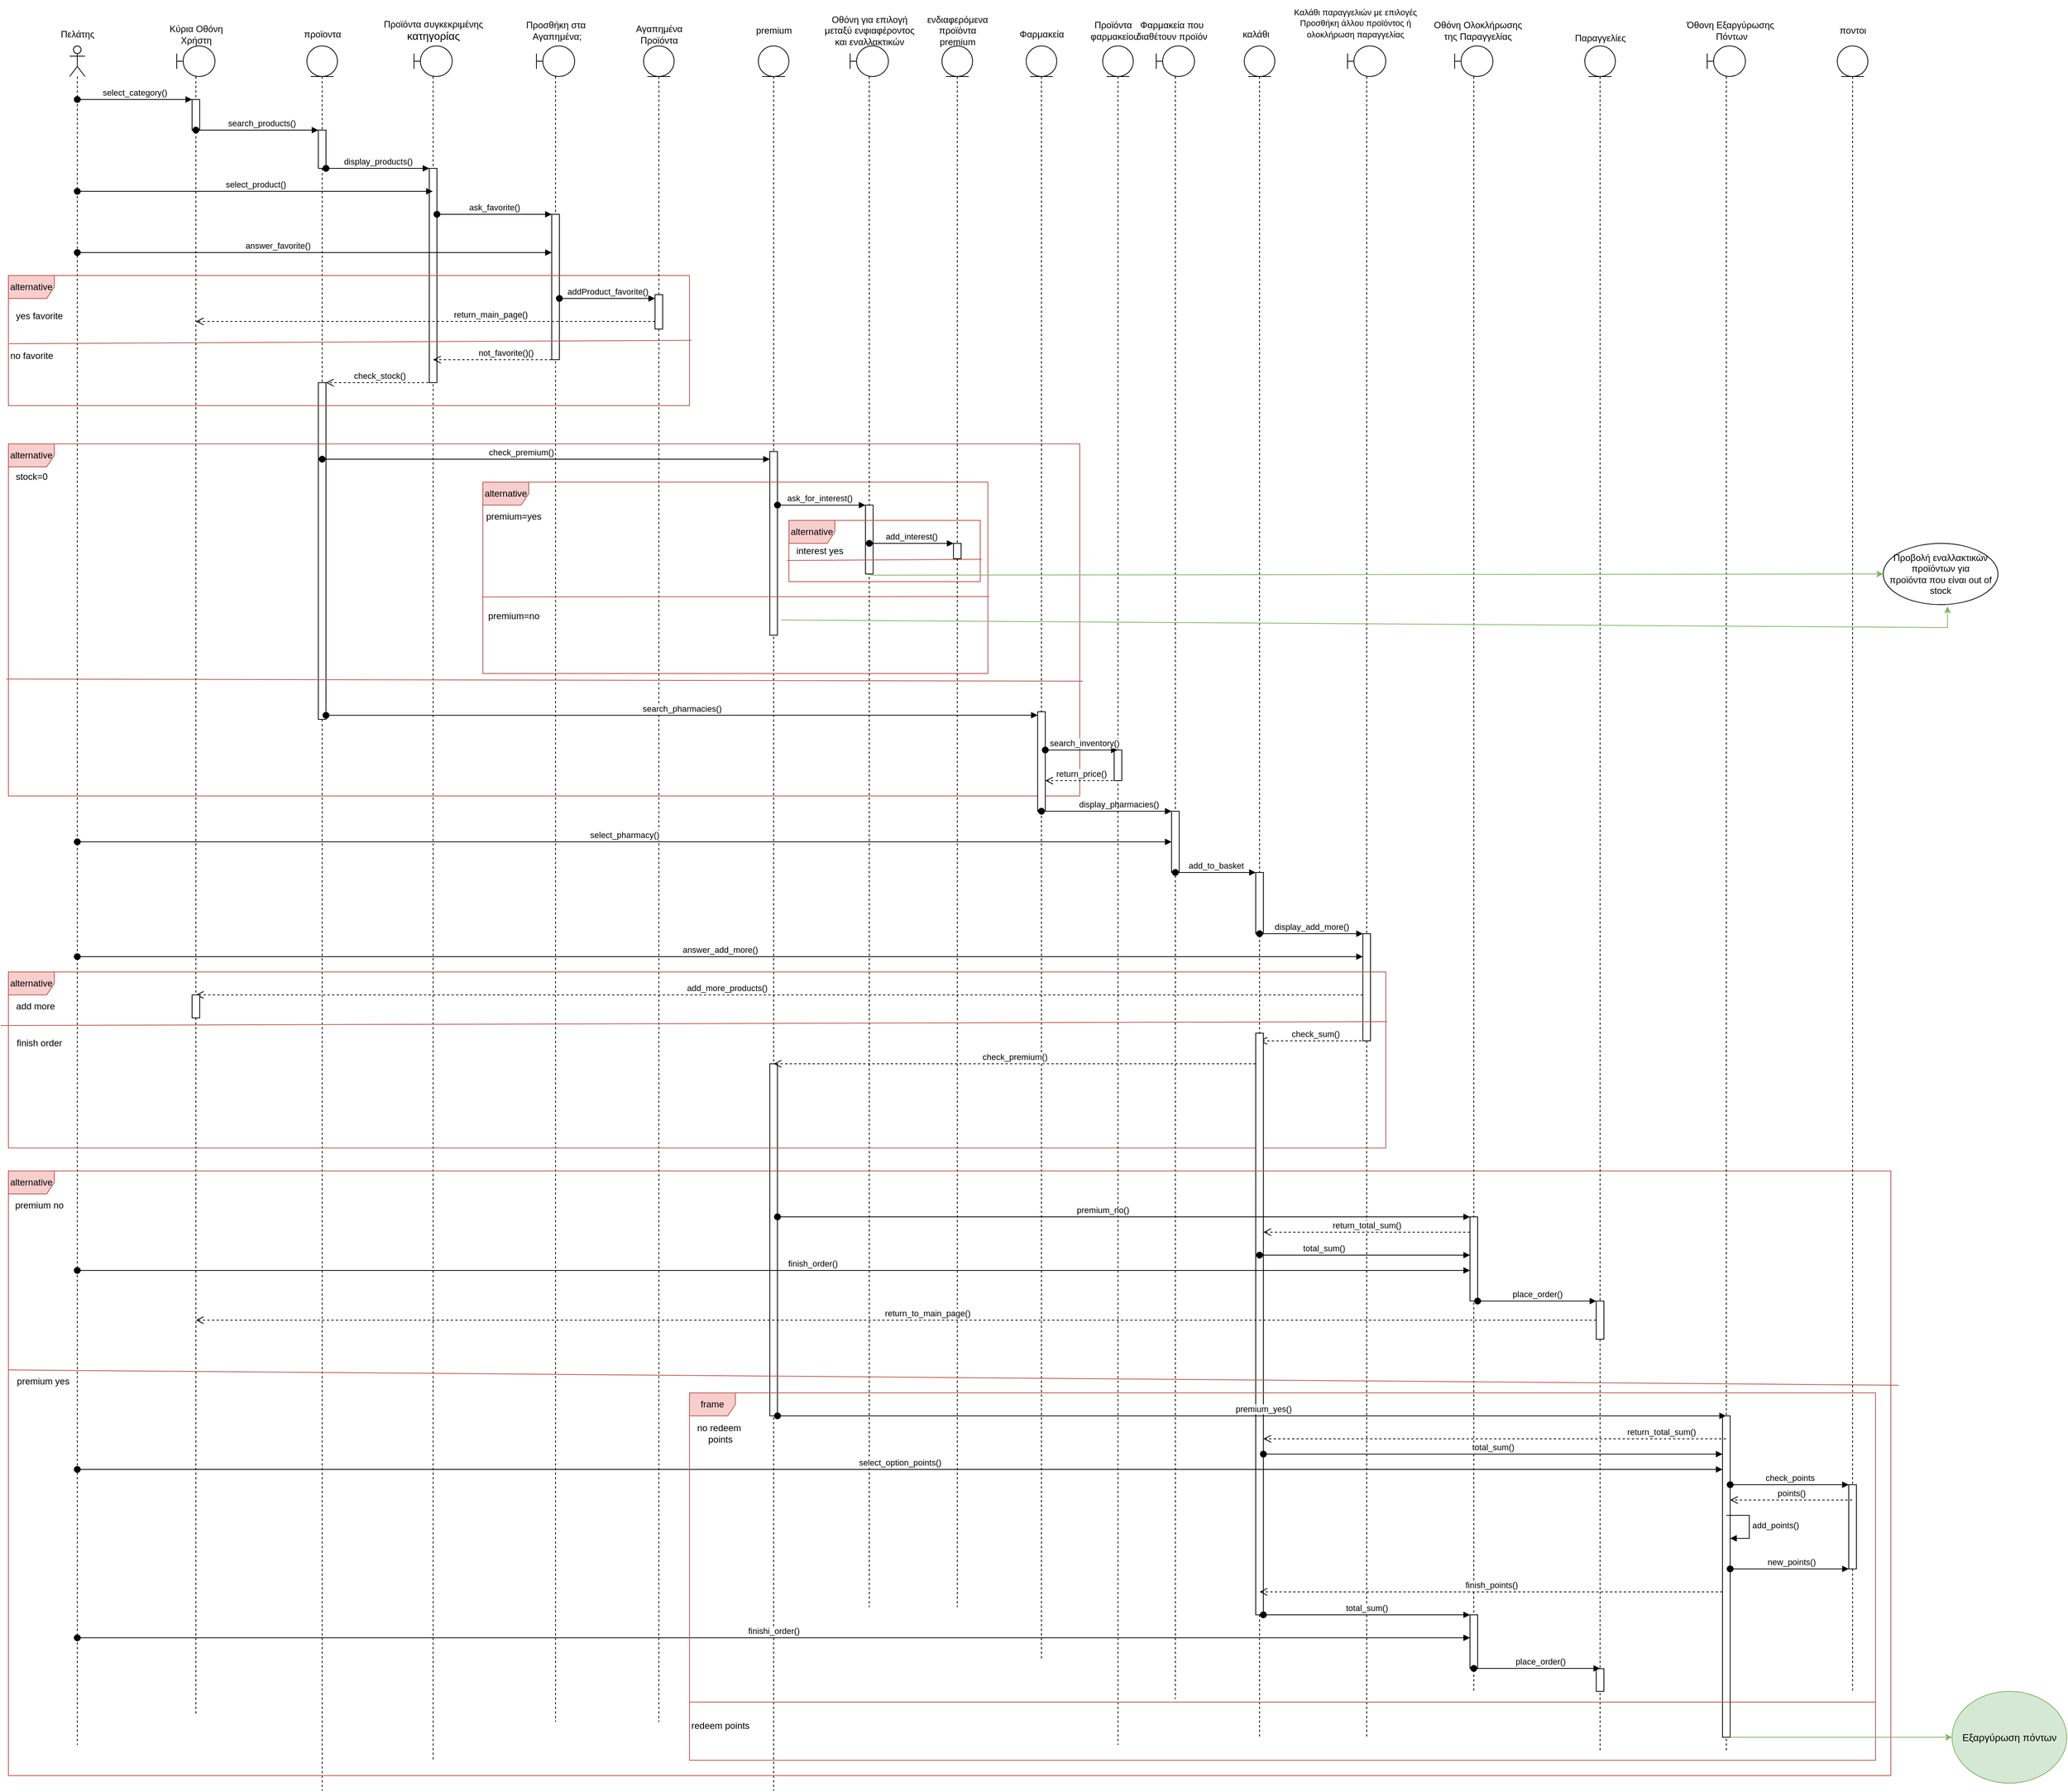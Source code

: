 <mxfile version="21.2.1" type="device">
  <diagram name="Page-1" id="0SUwLg295NydfQJ0HCyk">
    <mxGraphModel dx="1374" dy="606" grid="1" gridSize="10" guides="1" tooltips="1" connect="1" arrows="1" fold="1" page="1" pageScale="1" pageWidth="850" pageHeight="1100" math="0" shadow="0">
      <root>
        <mxCell id="0" />
        <mxCell id="1" parent="0" />
        <mxCell id="wv0iCeW0pls4u1Xk4wzR-1" value="" style="shape=umlLifeline;perimeter=lifelinePerimeter;whiteSpace=wrap;html=1;container=1;dropTarget=0;collapsible=0;recursiveResize=0;outlineConnect=0;portConstraint=eastwest;newEdgeStyle={&quot;edgeStyle&quot;:&quot;elbowEdgeStyle&quot;,&quot;elbow&quot;:&quot;vertical&quot;,&quot;curved&quot;:0,&quot;rounded&quot;:0};participant=umlActor;" parent="1" vertex="1">
          <mxGeometry x="30" y="150" width="20" height="2220" as="geometry" />
        </mxCell>
        <mxCell id="wv0iCeW0pls4u1Xk4wzR-2" value="Πελάτης" style="text;html=1;align=center;verticalAlign=middle;resizable=0;points=[];autosize=1;strokeColor=none;fillColor=none;" parent="1" vertex="1">
          <mxGeometry x="5" y="120" width="70" height="30" as="geometry" />
        </mxCell>
        <mxCell id="wv0iCeW0pls4u1Xk4wzR-3" value="" style="shape=umlLifeline;perimeter=lifelinePerimeter;whiteSpace=wrap;html=1;container=1;dropTarget=0;collapsible=0;recursiveResize=0;outlineConnect=0;portConstraint=eastwest;newEdgeStyle={&quot;edgeStyle&quot;:&quot;elbowEdgeStyle&quot;,&quot;elbow&quot;:&quot;vertical&quot;,&quot;curved&quot;:0,&quot;rounded&quot;:0};participant=umlBoundary;" parent="1" vertex="1">
          <mxGeometry x="170" y="150" width="50" height="2180" as="geometry" />
        </mxCell>
        <mxCell id="wv0iCeW0pls4u1Xk4wzR-5" value="" style="html=1;points=[];perimeter=orthogonalPerimeter;outlineConnect=0;targetShapes=umlLifeline;portConstraint=eastwest;newEdgeStyle={&quot;edgeStyle&quot;:&quot;elbowEdgeStyle&quot;,&quot;elbow&quot;:&quot;vertical&quot;,&quot;curved&quot;:0,&quot;rounded&quot;:0};" parent="wv0iCeW0pls4u1Xk4wzR-3" vertex="1">
          <mxGeometry x="20" y="70" width="10" height="40" as="geometry" />
        </mxCell>
        <mxCell id="wv0iCeW0pls4u1Xk4wzR-4" value="Κύρια Οθόνη &lt;br&gt;Χρήστη" style="text;html=1;align=center;verticalAlign=middle;resizable=0;points=[];autosize=1;strokeColor=none;fillColor=none;" parent="1" vertex="1">
          <mxGeometry x="150" y="115" width="90" height="40" as="geometry" />
        </mxCell>
        <mxCell id="wv0iCeW0pls4u1Xk4wzR-6" value="select_category()" style="html=1;verticalAlign=bottom;startArrow=oval;endArrow=block;startSize=8;edgeStyle=elbowEdgeStyle;elbow=vertical;curved=0;rounded=0;" parent="1" source="wv0iCeW0pls4u1Xk4wzR-1" target="wv0iCeW0pls4u1Xk4wzR-5" edge="1">
          <mxGeometry relative="1" as="geometry">
            <mxPoint x="130" y="220" as="sourcePoint" />
            <Array as="points">
              <mxPoint x="100" y="220" />
            </Array>
          </mxGeometry>
        </mxCell>
        <mxCell id="wv0iCeW0pls4u1Xk4wzR-7" value="" style="shape=umlLifeline;perimeter=lifelinePerimeter;whiteSpace=wrap;html=1;container=1;dropTarget=0;collapsible=0;recursiveResize=0;outlineConnect=0;portConstraint=eastwest;newEdgeStyle={&quot;edgeStyle&quot;:&quot;elbowEdgeStyle&quot;,&quot;elbow&quot;:&quot;vertical&quot;,&quot;curved&quot;:0,&quot;rounded&quot;:0};participant=umlEntity;" parent="1" vertex="1">
          <mxGeometry x="340" y="150" width="40" height="2280" as="geometry" />
        </mxCell>
        <mxCell id="wv0iCeW0pls4u1Xk4wzR-8" value="" style="html=1;points=[];perimeter=orthogonalPerimeter;outlineConnect=0;targetShapes=umlLifeline;portConstraint=eastwest;newEdgeStyle={&quot;edgeStyle&quot;:&quot;elbowEdgeStyle&quot;,&quot;elbow&quot;:&quot;vertical&quot;,&quot;curved&quot;:0,&quot;rounded&quot;:0};" parent="wv0iCeW0pls4u1Xk4wzR-7" vertex="1">
          <mxGeometry x="15" y="110" width="10" height="50" as="geometry" />
        </mxCell>
        <mxCell id="wv0iCeW0pls4u1Xk4wzR-33" value="" style="html=1;points=[];perimeter=orthogonalPerimeter;outlineConnect=0;targetShapes=umlLifeline;portConstraint=eastwest;newEdgeStyle={&quot;edgeStyle&quot;:&quot;elbowEdgeStyle&quot;,&quot;elbow&quot;:&quot;vertical&quot;,&quot;curved&quot;:0,&quot;rounded&quot;:0};" parent="wv0iCeW0pls4u1Xk4wzR-7" vertex="1">
          <mxGeometry x="15" y="440" width="10" height="440" as="geometry" />
        </mxCell>
        <mxCell id="wv0iCeW0pls4u1Xk4wzR-9" value="search_products()" style="html=1;verticalAlign=bottom;startArrow=oval;endArrow=block;startSize=8;edgeStyle=elbowEdgeStyle;elbow=vertical;curved=0;rounded=0;" parent="1" source="wv0iCeW0pls4u1Xk4wzR-3" target="wv0iCeW0pls4u1Xk4wzR-8" edge="1">
          <mxGeometry x="0.065" relative="1" as="geometry">
            <mxPoint x="300" y="260" as="sourcePoint" />
            <Array as="points">
              <mxPoint x="320" y="260" />
            </Array>
            <mxPoint x="1" as="offset" />
          </mxGeometry>
        </mxCell>
        <mxCell id="wv0iCeW0pls4u1Xk4wzR-11" value="προϊοντα" style="text;html=1;align=center;verticalAlign=middle;resizable=0;points=[];autosize=1;strokeColor=none;fillColor=none;" parent="1" vertex="1">
          <mxGeometry x="325" y="120" width="70" height="30" as="geometry" />
        </mxCell>
        <mxCell id="wv0iCeW0pls4u1Xk4wzR-12" value="" style="shape=umlLifeline;perimeter=lifelinePerimeter;whiteSpace=wrap;html=1;container=1;dropTarget=0;collapsible=0;recursiveResize=0;outlineConnect=0;portConstraint=eastwest;newEdgeStyle={&quot;edgeStyle&quot;:&quot;elbowEdgeStyle&quot;,&quot;elbow&quot;:&quot;vertical&quot;,&quot;curved&quot;:0,&quot;rounded&quot;:0};participant=umlBoundary;" parent="1" vertex="1">
          <mxGeometry x="480" y="150" width="50" height="2240" as="geometry" />
        </mxCell>
        <mxCell id="wv0iCeW0pls4u1Xk4wzR-13" value="" style="html=1;points=[];perimeter=orthogonalPerimeter;outlineConnect=0;targetShapes=umlLifeline;portConstraint=eastwest;newEdgeStyle={&quot;edgeStyle&quot;:&quot;elbowEdgeStyle&quot;,&quot;elbow&quot;:&quot;vertical&quot;,&quot;curved&quot;:0,&quot;rounded&quot;:0};" parent="wv0iCeW0pls4u1Xk4wzR-12" vertex="1">
          <mxGeometry x="20" y="160" width="10" height="280" as="geometry" />
        </mxCell>
        <mxCell id="wv0iCeW0pls4u1Xk4wzR-14" value="display_products()" style="html=1;verticalAlign=bottom;startArrow=oval;endArrow=block;startSize=8;edgeStyle=elbowEdgeStyle;elbow=vertical;curved=0;rounded=0;" parent="1" source="wv0iCeW0pls4u1Xk4wzR-8" target="wv0iCeW0pls4u1Xk4wzR-13" edge="1">
          <mxGeometry relative="1" as="geometry">
            <mxPoint x="440" y="310" as="sourcePoint" />
            <Array as="points">
              <mxPoint x="430" y="310" />
            </Array>
          </mxGeometry>
        </mxCell>
        <mxCell id="wv0iCeW0pls4u1Xk4wzR-15" value="Προϊόντα συγκεκριμένης&lt;br style=&quot;border-color: var(--border-color); font-size: 14px;&quot;&gt;&lt;span style=&quot;border-color: var(--border-color); font-size: 14px;&quot;&gt;κατηγορίας&lt;/span&gt;" style="text;html=1;align=center;verticalAlign=middle;resizable=0;points=[];autosize=1;strokeColor=none;fillColor=none;" parent="1" vertex="1">
          <mxGeometry x="430" y="110" width="150" height="40" as="geometry" />
        </mxCell>
        <mxCell id="wv0iCeW0pls4u1Xk4wzR-16" value="select_product()" style="html=1;verticalAlign=bottom;startArrow=oval;startFill=1;endArrow=block;startSize=8;edgeStyle=elbowEdgeStyle;elbow=vertical;curved=0;rounded=0;" parent="1" source="wv0iCeW0pls4u1Xk4wzR-1" target="wv0iCeW0pls4u1Xk4wzR-12" edge="1">
          <mxGeometry width="60" relative="1" as="geometry">
            <mxPoint x="250" y="350" as="sourcePoint" />
            <mxPoint x="310" y="350" as="targetPoint" />
            <Array as="points">
              <mxPoint x="220" y="340" />
            </Array>
          </mxGeometry>
        </mxCell>
        <mxCell id="wv0iCeW0pls4u1Xk4wzR-17" value="" style="shape=umlLifeline;perimeter=lifelinePerimeter;whiteSpace=wrap;html=1;container=1;dropTarget=0;collapsible=0;recursiveResize=0;outlineConnect=0;portConstraint=eastwest;newEdgeStyle={&quot;edgeStyle&quot;:&quot;elbowEdgeStyle&quot;,&quot;elbow&quot;:&quot;vertical&quot;,&quot;curved&quot;:0,&quot;rounded&quot;:0};participant=umlBoundary;" parent="1" vertex="1">
          <mxGeometry x="640" y="150" width="50" height="2190" as="geometry" />
        </mxCell>
        <mxCell id="wv0iCeW0pls4u1Xk4wzR-19" value="" style="html=1;points=[];perimeter=orthogonalPerimeter;outlineConnect=0;targetShapes=umlLifeline;portConstraint=eastwest;newEdgeStyle={&quot;edgeStyle&quot;:&quot;elbowEdgeStyle&quot;,&quot;elbow&quot;:&quot;vertical&quot;,&quot;curved&quot;:0,&quot;rounded&quot;:0};" parent="wv0iCeW0pls4u1Xk4wzR-17" vertex="1">
          <mxGeometry x="20" y="220" width="10" height="190" as="geometry" />
        </mxCell>
        <mxCell id="wv0iCeW0pls4u1Xk4wzR-18" value="Προσθήκη στα&lt;br&gt;&amp;nbsp;Αγαπημένα;" style="text;html=1;align=center;verticalAlign=middle;resizable=0;points=[];autosize=1;strokeColor=none;fillColor=none;" parent="1" vertex="1">
          <mxGeometry x="615" y="110" width="100" height="40" as="geometry" />
        </mxCell>
        <mxCell id="wv0iCeW0pls4u1Xk4wzR-20" value="ask_favorite()" style="html=1;verticalAlign=bottom;startArrow=oval;endArrow=block;startSize=8;edgeStyle=elbowEdgeStyle;elbow=vertical;curved=0;rounded=0;" parent="1" source="wv0iCeW0pls4u1Xk4wzR-13" target="wv0iCeW0pls4u1Xk4wzR-19" edge="1">
          <mxGeometry relative="1" as="geometry">
            <mxPoint x="600" y="360" as="sourcePoint" />
            <Array as="points">
              <mxPoint x="540" y="370" />
              <mxPoint x="630" y="360" />
            </Array>
            <mxPoint as="offset" />
          </mxGeometry>
        </mxCell>
        <mxCell id="wv0iCeW0pls4u1Xk4wzR-21" value="answer_favorite()" style="html=1;verticalAlign=bottom;startArrow=oval;startFill=1;endArrow=block;startSize=8;edgeStyle=elbowEdgeStyle;elbow=vertical;curved=0;rounded=0;" parent="1" source="wv0iCeW0pls4u1Xk4wzR-1" target="wv0iCeW0pls4u1Xk4wzR-19" edge="1">
          <mxGeometry x="-0.16" width="60" relative="1" as="geometry">
            <mxPoint x="380" y="400" as="sourcePoint" />
            <mxPoint x="440" y="400" as="targetPoint" />
            <Array as="points">
              <mxPoint x="450" y="420" />
              <mxPoint x="430" y="400" />
            </Array>
            <mxPoint x="1" as="offset" />
          </mxGeometry>
        </mxCell>
        <mxCell id="wv0iCeW0pls4u1Xk4wzR-22" value="alternative" style="shape=umlFrame;whiteSpace=wrap;html=1;pointerEvents=0;fillColor=#f8cecc;strokeColor=#b85450;" parent="1" vertex="1">
          <mxGeometry x="-50" y="450" width="890" height="170" as="geometry" />
        </mxCell>
        <mxCell id="wv0iCeW0pls4u1Xk4wzR-24" value="" style="endArrow=none;html=1;rounded=0;exitX=0.001;exitY=0.524;exitDx=0;exitDy=0;exitPerimeter=0;entryX=1.003;entryY=0.498;entryDx=0;entryDy=0;entryPerimeter=0;fillColor=#f8cecc;strokeColor=#b85450;" parent="1" source="wv0iCeW0pls4u1Xk4wzR-22" target="wv0iCeW0pls4u1Xk4wzR-22" edge="1">
          <mxGeometry width="50" height="50" relative="1" as="geometry">
            <mxPoint x="590" y="615" as="sourcePoint" />
            <mxPoint x="750" y="514" as="targetPoint" />
            <Array as="points" />
          </mxGeometry>
        </mxCell>
        <mxCell id="wv0iCeW0pls4u1Xk4wzR-25" value="yes favorite" style="text;html=1;align=center;verticalAlign=middle;resizable=0;points=[];autosize=1;strokeColor=none;fillColor=none;" parent="1" vertex="1">
          <mxGeometry x="-50" y="488" width="80" height="30" as="geometry" />
        </mxCell>
        <mxCell id="wv0iCeW0pls4u1Xk4wzR-28" value="" style="shape=umlLifeline;perimeter=lifelinePerimeter;whiteSpace=wrap;html=1;container=1;dropTarget=0;collapsible=0;recursiveResize=0;outlineConnect=0;portConstraint=eastwest;newEdgeStyle={&quot;edgeStyle&quot;:&quot;elbowEdgeStyle&quot;,&quot;elbow&quot;:&quot;vertical&quot;,&quot;curved&quot;:0,&quot;rounded&quot;:0};participant=umlEntity;" parent="1" vertex="1">
          <mxGeometry x="780" y="150" width="40" height="2190" as="geometry" />
        </mxCell>
        <mxCell id="wv0iCeW0pls4u1Xk4wzR-29" value="" style="html=1;points=[];perimeter=orthogonalPerimeter;outlineConnect=0;targetShapes=umlLifeline;portConstraint=eastwest;newEdgeStyle={&quot;edgeStyle&quot;:&quot;elbowEdgeStyle&quot;,&quot;elbow&quot;:&quot;vertical&quot;,&quot;curved&quot;:0,&quot;rounded&quot;:0};" parent="wv0iCeW0pls4u1Xk4wzR-28" vertex="1">
          <mxGeometry x="15" y="325" width="10" height="45" as="geometry" />
        </mxCell>
        <mxCell id="wv0iCeW0pls4u1Xk4wzR-30" value="addProduct_favorite()" style="html=1;verticalAlign=bottom;startArrow=oval;endArrow=block;startSize=8;edgeStyle=elbowEdgeStyle;elbow=vertical;curved=0;rounded=0;" parent="1" source="wv0iCeW0pls4u1Xk4wzR-19" target="wv0iCeW0pls4u1Xk4wzR-29" edge="1">
          <mxGeometry relative="1" as="geometry">
            <mxPoint x="723" y="470" as="sourcePoint" />
            <Array as="points">
              <mxPoint x="760" y="480" />
              <mxPoint x="710" y="460" />
            </Array>
          </mxGeometry>
        </mxCell>
        <mxCell id="wv0iCeW0pls4u1Xk4wzR-31" value="Αγαπημένα &lt;br&gt;Προϊόντα" style="text;html=1;align=center;verticalAlign=middle;resizable=0;points=[];autosize=1;strokeColor=none;fillColor=none;" parent="1" vertex="1">
          <mxGeometry x="760" y="115" width="80" height="40" as="geometry" />
        </mxCell>
        <mxCell id="wv0iCeW0pls4u1Xk4wzR-32" value="not_favorite()()" style="html=1;verticalAlign=bottom;endArrow=open;dashed=1;endSize=8;edgeStyle=elbowEdgeStyle;elbow=vertical;curved=0;rounded=0;" parent="1" source="wv0iCeW0pls4u1Xk4wzR-19" target="wv0iCeW0pls4u1Xk4wzR-12" edge="1">
          <mxGeometry x="-0.228" relative="1" as="geometry">
            <mxPoint x="610" y="560" as="sourcePoint" />
            <mxPoint x="510" y="560" as="targetPoint" />
            <Array as="points">
              <mxPoint x="630" y="560" />
              <mxPoint x="540" y="560" />
            </Array>
            <mxPoint as="offset" />
          </mxGeometry>
        </mxCell>
        <mxCell id="wv0iCeW0pls4u1Xk4wzR-34" value="check_stock()" style="html=1;verticalAlign=bottom;endArrow=open;dashed=1;endSize=8;edgeStyle=elbowEdgeStyle;elbow=vertical;curved=0;rounded=0;" parent="1" target="wv0iCeW0pls4u1Xk4wzR-33" edge="1">
          <mxGeometry x="0.007" relative="1" as="geometry">
            <mxPoint x="505" y="590" as="sourcePoint" />
            <mxPoint x="400" y="580" as="targetPoint" />
            <Array as="points">
              <mxPoint x="460" y="590" />
              <mxPoint x="410" y="570" />
            </Array>
            <mxPoint as="offset" />
          </mxGeometry>
        </mxCell>
        <mxCell id="wv0iCeW0pls4u1Xk4wzR-35" value="alternative" style="shape=umlFrame;whiteSpace=wrap;html=1;pointerEvents=0;fillColor=#f8cecc;strokeColor=#b85450;" parent="1" vertex="1">
          <mxGeometry x="-50" y="670" width="1400" height="460" as="geometry" />
        </mxCell>
        <mxCell id="wv0iCeW0pls4u1Xk4wzR-36" value="" style="endArrow=none;html=1;rounded=0;entryX=1.003;entryY=0.674;entryDx=0;entryDy=0;entryPerimeter=0;fillColor=#f8cecc;strokeColor=#b85450;exitX=-0.002;exitY=0.668;exitDx=0;exitDy=0;exitPerimeter=0;" parent="1" source="wv0iCeW0pls4u1Xk4wzR-35" target="wv0iCeW0pls4u1Xk4wzR-35" edge="1">
          <mxGeometry width="50" height="50" relative="1" as="geometry">
            <mxPoint x="-60" y="983" as="sourcePoint" />
            <mxPoint x="170" y="710" as="targetPoint" />
          </mxGeometry>
        </mxCell>
        <mxCell id="wv0iCeW0pls4u1Xk4wzR-37" value="stock=0" style="text;html=1;align=center;verticalAlign=middle;resizable=0;points=[];autosize=1;strokeColor=none;fillColor=none;" parent="1" vertex="1">
          <mxGeometry x="-55" y="698" width="70" height="30" as="geometry" />
        </mxCell>
        <mxCell id="wv0iCeW0pls4u1Xk4wzR-38" value="" style="shape=umlLifeline;perimeter=lifelinePerimeter;whiteSpace=wrap;html=1;container=1;dropTarget=0;collapsible=0;recursiveResize=0;outlineConnect=0;portConstraint=eastwest;newEdgeStyle={&quot;edgeStyle&quot;:&quot;elbowEdgeStyle&quot;,&quot;elbow&quot;:&quot;vertical&quot;,&quot;curved&quot;:0,&quot;rounded&quot;:0};participant=umlEntity;" parent="1" vertex="1">
          <mxGeometry x="930" y="150" width="40" height="2280" as="geometry" />
        </mxCell>
        <mxCell id="wv0iCeW0pls4u1Xk4wzR-41" value="" style="html=1;points=[];perimeter=orthogonalPerimeter;outlineConnect=0;targetShapes=umlLifeline;portConstraint=eastwest;newEdgeStyle={&quot;edgeStyle&quot;:&quot;elbowEdgeStyle&quot;,&quot;elbow&quot;:&quot;vertical&quot;,&quot;curved&quot;:0,&quot;rounded&quot;:0};" parent="wv0iCeW0pls4u1Xk4wzR-38" vertex="1">
          <mxGeometry x="15" y="530" width="10" height="240" as="geometry" />
        </mxCell>
        <mxCell id="wv0iCeW0pls4u1Xk4wzR-94" value="" style="html=1;points=[];perimeter=orthogonalPerimeter;outlineConnect=0;targetShapes=umlLifeline;portConstraint=eastwest;newEdgeStyle={&quot;edgeStyle&quot;:&quot;elbowEdgeStyle&quot;,&quot;elbow&quot;:&quot;vertical&quot;,&quot;curved&quot;:0,&quot;rounded&quot;:0};" parent="wv0iCeW0pls4u1Xk4wzR-38" vertex="1">
          <mxGeometry x="15" y="1330" width="10" height="460" as="geometry" />
        </mxCell>
        <mxCell id="wv0iCeW0pls4u1Xk4wzR-39" value="premium" style="text;html=1;align=center;verticalAlign=middle;resizable=0;points=[];autosize=1;strokeColor=none;fillColor=none;" parent="1" vertex="1">
          <mxGeometry x="915" y="115" width="70" height="30" as="geometry" />
        </mxCell>
        <mxCell id="wv0iCeW0pls4u1Xk4wzR-42" value="check_premium()" style="html=1;verticalAlign=bottom;startArrow=oval;endArrow=block;startSize=8;edgeStyle=elbowEdgeStyle;elbow=vertical;curved=0;rounded=0;" parent="1" target="wv0iCeW0pls4u1Xk4wzR-41" edge="1">
          <mxGeometry x="-0.111" relative="1" as="geometry">
            <mxPoint x="360" y="690" as="sourcePoint" />
            <mxPoint as="offset" />
          </mxGeometry>
        </mxCell>
        <mxCell id="wv0iCeW0pls4u1Xk4wzR-43" value="alternative" style="shape=umlFrame;whiteSpace=wrap;html=1;pointerEvents=0;fillColor=#f8cecc;strokeColor=#b85450;" parent="1" vertex="1">
          <mxGeometry x="570" y="720" width="660" height="250" as="geometry" />
        </mxCell>
        <mxCell id="wv0iCeW0pls4u1Xk4wzR-44" value="" style="endArrow=none;html=1;rounded=0;fillColor=#f8cecc;strokeColor=#b85450;entryX=1.002;entryY=0.598;entryDx=0;entryDy=0;entryPerimeter=0;" parent="1" target="wv0iCeW0pls4u1Xk4wzR-43" edge="1">
          <mxGeometry width="50" height="50" relative="1" as="geometry">
            <mxPoint x="570" y="870" as="sourcePoint" />
            <mxPoint x="1060" y="780" as="targetPoint" />
          </mxGeometry>
        </mxCell>
        <mxCell id="wv0iCeW0pls4u1Xk4wzR-45" value="premium=yes" style="text;html=1;align=center;verticalAlign=middle;resizable=0;points=[];autosize=1;strokeColor=none;fillColor=none;" parent="1" vertex="1">
          <mxGeometry x="560" y="750" width="100" height="30" as="geometry" />
        </mxCell>
        <mxCell id="wv0iCeW0pls4u1Xk4wzR-46" value="premium=no" style="text;html=1;align=center;verticalAlign=middle;resizable=0;points=[];autosize=1;strokeColor=none;fillColor=none;" parent="1" vertex="1">
          <mxGeometry x="565" y="880" width="90" height="30" as="geometry" />
        </mxCell>
        <mxCell id="wv0iCeW0pls4u1Xk4wzR-47" value="" style="shape=umlLifeline;perimeter=lifelinePerimeter;whiteSpace=wrap;html=1;container=1;dropTarget=0;collapsible=0;recursiveResize=0;outlineConnect=0;portConstraint=eastwest;newEdgeStyle={&quot;edgeStyle&quot;:&quot;elbowEdgeStyle&quot;,&quot;elbow&quot;:&quot;vertical&quot;,&quot;curved&quot;:0,&quot;rounded&quot;:0};participant=umlBoundary;" parent="1" vertex="1">
          <mxGeometry x="1050" y="150" width="50" height="2040" as="geometry" />
        </mxCell>
        <mxCell id="wv0iCeW0pls4u1Xk4wzR-48" value="" style="html=1;points=[];perimeter=orthogonalPerimeter;outlineConnect=0;targetShapes=umlLifeline;portConstraint=eastwest;newEdgeStyle={&quot;edgeStyle&quot;:&quot;elbowEdgeStyle&quot;,&quot;elbow&quot;:&quot;vertical&quot;,&quot;curved&quot;:0,&quot;rounded&quot;:0};" parent="wv0iCeW0pls4u1Xk4wzR-47" vertex="1">
          <mxGeometry x="20" y="600" width="10" height="90" as="geometry" />
        </mxCell>
        <mxCell id="wv0iCeW0pls4u1Xk4wzR-49" value="ask_for_interest()" style="html=1;verticalAlign=bottom;startArrow=oval;endArrow=block;startSize=8;edgeStyle=elbowEdgeStyle;elbow=vertical;curved=0;rounded=0;" parent="1" source="wv0iCeW0pls4u1Xk4wzR-41" target="wv0iCeW0pls4u1Xk4wzR-48" edge="1">
          <mxGeometry x="-0.043" relative="1" as="geometry">
            <mxPoint x="1010" y="750" as="sourcePoint" />
            <mxPoint as="offset" />
            <Array as="points">
              <mxPoint x="970" y="750" />
            </Array>
          </mxGeometry>
        </mxCell>
        <mxCell id="wv0iCeW0pls4u1Xk4wzR-50" value="Οθόνη για επιλογή &lt;br&gt;μεταξύ ενφιαφέροντος &lt;br&gt;και εναλλακτικών" style="text;html=1;align=center;verticalAlign=middle;resizable=0;points=[];autosize=1;strokeColor=none;fillColor=none;" parent="1" vertex="1">
          <mxGeometry x="1005" y="100" width="140" height="60" as="geometry" />
        </mxCell>
        <mxCell id="wv0iCeW0pls4u1Xk4wzR-51" value="alternative" style="shape=umlFrame;whiteSpace=wrap;html=1;pointerEvents=0;fillColor=#f8cecc;strokeColor=#b85450;" parent="1" vertex="1">
          <mxGeometry x="970" y="770" width="250" height="80" as="geometry" />
        </mxCell>
        <mxCell id="wv0iCeW0pls4u1Xk4wzR-52" value="interest yes" style="text;html=1;align=center;verticalAlign=middle;resizable=0;points=[];autosize=1;strokeColor=none;fillColor=none;" parent="1" vertex="1">
          <mxGeometry x="970" y="795" width="80" height="30" as="geometry" />
        </mxCell>
        <mxCell id="wv0iCeW0pls4u1Xk4wzR-53" value="ενδιαφερόμενα&lt;br&gt;&amp;nbsp;προϊόντα&amp;nbsp;&lt;br&gt;premium" style="text;html=1;align=center;verticalAlign=middle;resizable=0;points=[];autosize=1;strokeColor=none;fillColor=none;" parent="1" vertex="1">
          <mxGeometry x="1140" y="100" width="100" height="60" as="geometry" />
        </mxCell>
        <mxCell id="wv0iCeW0pls4u1Xk4wzR-54" value="" style="endArrow=none;html=1;rounded=0;entryX=1.007;entryY=0.635;entryDx=0;entryDy=0;entryPerimeter=0;exitX=-0.01;exitY=0.655;exitDx=0;exitDy=0;exitPerimeter=0;fillColor=#f8cecc;strokeColor=#b85450;" parent="1" source="wv0iCeW0pls4u1Xk4wzR-51" target="wv0iCeW0pls4u1Xk4wzR-51" edge="1">
          <mxGeometry width="50" height="50" relative="1" as="geometry">
            <mxPoint x="1095" y="830" as="sourcePoint" />
            <mxPoint x="1145" y="780" as="targetPoint" />
          </mxGeometry>
        </mxCell>
        <mxCell id="wv0iCeW0pls4u1Xk4wzR-55" value="" style="shape=umlLifeline;perimeter=lifelinePerimeter;whiteSpace=wrap;html=1;container=1;dropTarget=0;collapsible=0;recursiveResize=0;outlineConnect=0;portConstraint=eastwest;newEdgeStyle={&quot;edgeStyle&quot;:&quot;elbowEdgeStyle&quot;,&quot;elbow&quot;:&quot;vertical&quot;,&quot;curved&quot;:0,&quot;rounded&quot;:0};participant=umlEntity;" parent="1" vertex="1">
          <mxGeometry x="1170" y="150" width="40" height="2040" as="geometry" />
        </mxCell>
        <mxCell id="wv0iCeW0pls4u1Xk4wzR-56" value="" style="html=1;points=[];perimeter=orthogonalPerimeter;outlineConnect=0;targetShapes=umlLifeline;portConstraint=eastwest;newEdgeStyle={&quot;edgeStyle&quot;:&quot;elbowEdgeStyle&quot;,&quot;elbow&quot;:&quot;vertical&quot;,&quot;curved&quot;:0,&quot;rounded&quot;:0};" parent="wv0iCeW0pls4u1Xk4wzR-55" vertex="1">
          <mxGeometry x="15" y="650" width="10" height="20" as="geometry" />
        </mxCell>
        <mxCell id="wv0iCeW0pls4u1Xk4wzR-57" value="add_interest()" style="html=1;verticalAlign=bottom;startArrow=oval;endArrow=block;startSize=8;edgeStyle=elbowEdgeStyle;elbow=vertical;curved=0;rounded=0;" parent="1" source="wv0iCeW0pls4u1Xk4wzR-47" target="wv0iCeW0pls4u1Xk4wzR-56" edge="1">
          <mxGeometry relative="1" as="geometry">
            <mxPoint x="1130" y="780" as="sourcePoint" />
            <Array as="points">
              <mxPoint x="1120" y="800" />
            </Array>
          </mxGeometry>
        </mxCell>
        <mxCell id="wv0iCeW0pls4u1Xk4wzR-59" value="no favorite" style="text;html=1;align=center;verticalAlign=middle;resizable=0;points=[];autosize=1;strokeColor=none;fillColor=none;" parent="1" vertex="1">
          <mxGeometry x="-60" y="540" width="80" height="30" as="geometry" />
        </mxCell>
        <mxCell id="wv0iCeW0pls4u1Xk4wzR-61" value="" style="shape=umlLifeline;perimeter=lifelinePerimeter;whiteSpace=wrap;html=1;container=1;dropTarget=0;collapsible=0;recursiveResize=0;outlineConnect=0;portConstraint=eastwest;newEdgeStyle={&quot;edgeStyle&quot;:&quot;elbowEdgeStyle&quot;,&quot;elbow&quot;:&quot;vertical&quot;,&quot;curved&quot;:0,&quot;rounded&quot;:0};participant=umlEntity;" parent="1" vertex="1">
          <mxGeometry x="1280" y="150" width="40" height="2110" as="geometry" />
        </mxCell>
        <mxCell id="wv0iCeW0pls4u1Xk4wzR-63" value="" style="html=1;points=[];perimeter=orthogonalPerimeter;outlineConnect=0;targetShapes=umlLifeline;portConstraint=eastwest;newEdgeStyle={&quot;edgeStyle&quot;:&quot;elbowEdgeStyle&quot;,&quot;elbow&quot;:&quot;vertical&quot;,&quot;curved&quot;:0,&quot;rounded&quot;:0};" parent="wv0iCeW0pls4u1Xk4wzR-61" vertex="1">
          <mxGeometry x="15" y="870" width="10" height="130" as="geometry" />
        </mxCell>
        <mxCell id="wv0iCeW0pls4u1Xk4wzR-62" value="Φαρμακεία" style="text;html=1;align=center;verticalAlign=middle;resizable=0;points=[];autosize=1;strokeColor=none;fillColor=none;" parent="1" vertex="1">
          <mxGeometry x="1260" y="120" width="80" height="30" as="geometry" />
        </mxCell>
        <mxCell id="wv0iCeW0pls4u1Xk4wzR-64" value="search_pharmacies()" style="html=1;verticalAlign=bottom;startArrow=oval;endArrow=block;startSize=8;edgeStyle=elbowEdgeStyle;elbow=vertical;curved=0;rounded=0;" parent="1" target="wv0iCeW0pls4u1Xk4wzR-63" edge="1">
          <mxGeometry relative="1" as="geometry">
            <mxPoint x="365" y="1024.647" as="sourcePoint" />
          </mxGeometry>
        </mxCell>
        <mxCell id="wv0iCeW0pls4u1Xk4wzR-65" value="" style="shape=umlLifeline;perimeter=lifelinePerimeter;whiteSpace=wrap;html=1;container=1;dropTarget=0;collapsible=0;recursiveResize=0;outlineConnect=0;portConstraint=eastwest;newEdgeStyle={&quot;edgeStyle&quot;:&quot;elbowEdgeStyle&quot;,&quot;elbow&quot;:&quot;vertical&quot;,&quot;curved&quot;:0,&quot;rounded&quot;:0};participant=umlBoundary;" parent="1" vertex="1">
          <mxGeometry x="1450" y="150" width="50" height="2160" as="geometry" />
        </mxCell>
        <mxCell id="wv0iCeW0pls4u1Xk4wzR-67" value="" style="html=1;points=[];perimeter=orthogonalPerimeter;outlineConnect=0;targetShapes=umlLifeline;portConstraint=eastwest;newEdgeStyle={&quot;edgeStyle&quot;:&quot;elbowEdgeStyle&quot;,&quot;elbow&quot;:&quot;vertical&quot;,&quot;curved&quot;:0,&quot;rounded&quot;:0};" parent="wv0iCeW0pls4u1Xk4wzR-65" vertex="1">
          <mxGeometry x="20" y="1000" width="10" height="80" as="geometry" />
        </mxCell>
        <mxCell id="wv0iCeW0pls4u1Xk4wzR-66" value="Φαρμακεία που &lt;br&gt;διαθέτουν&amp;nbsp;προϊόν" style="text;html=1;align=center;verticalAlign=middle;resizable=0;points=[];autosize=1;strokeColor=none;fillColor=none;" parent="1" vertex="1">
          <mxGeometry x="1410" y="110" width="120" height="40" as="geometry" />
        </mxCell>
        <mxCell id="wv0iCeW0pls4u1Xk4wzR-68" value="display_pharmacies()" style="html=1;verticalAlign=bottom;startArrow=oval;endArrow=block;startSize=8;edgeStyle=elbowEdgeStyle;elbow=vertical;curved=0;rounded=0;" parent="1" source="wv0iCeW0pls4u1Xk4wzR-61" target="wv0iCeW0pls4u1Xk4wzR-67" edge="1">
          <mxGeometry x="0.17" relative="1" as="geometry">
            <mxPoint x="1360" y="1150" as="sourcePoint" />
            <Array as="points">
              <mxPoint x="1350" y="1150" />
            </Array>
            <mxPoint x="1" as="offset" />
          </mxGeometry>
        </mxCell>
        <mxCell id="wv0iCeW0pls4u1Xk4wzR-69" value="select_pharmacy()" style="html=1;verticalAlign=bottom;startArrow=oval;startFill=1;endArrow=block;startSize=8;edgeStyle=elbowEdgeStyle;elbow=vertical;curved=0;rounded=0;" parent="1" source="wv0iCeW0pls4u1Xk4wzR-1" target="wv0iCeW0pls4u1Xk4wzR-67" edge="1">
          <mxGeometry width="60" relative="1" as="geometry">
            <mxPoint x="100" y="1190" as="sourcePoint" />
            <mxPoint x="160" y="1190" as="targetPoint" />
          </mxGeometry>
        </mxCell>
        <mxCell id="wv0iCeW0pls4u1Xk4wzR-72" value="" style="shape=umlLifeline;perimeter=lifelinePerimeter;whiteSpace=wrap;html=1;container=1;dropTarget=0;collapsible=0;recursiveResize=0;outlineConnect=0;portConstraint=eastwest;newEdgeStyle={&quot;edgeStyle&quot;:&quot;elbowEdgeStyle&quot;,&quot;elbow&quot;:&quot;vertical&quot;,&quot;curved&quot;:0,&quot;rounded&quot;:0};participant=umlEntity;" parent="1" vertex="1">
          <mxGeometry x="1565" y="150" width="40" height="2210" as="geometry" />
        </mxCell>
        <mxCell id="wv0iCeW0pls4u1Xk4wzR-73" value="" style="html=1;points=[];perimeter=orthogonalPerimeter;outlineConnect=0;targetShapes=umlLifeline;portConstraint=eastwest;newEdgeStyle={&quot;edgeStyle&quot;:&quot;elbowEdgeStyle&quot;,&quot;elbow&quot;:&quot;vertical&quot;,&quot;curved&quot;:0,&quot;rounded&quot;:0};" parent="wv0iCeW0pls4u1Xk4wzR-72" vertex="1">
          <mxGeometry x="15" y="1080" width="10" height="80" as="geometry" />
        </mxCell>
        <mxCell id="wv0iCeW0pls4u1Xk4wzR-74" value="add_to_basket" style="html=1;verticalAlign=bottom;startArrow=oval;endArrow=block;startSize=8;edgeStyle=elbowEdgeStyle;elbow=vertical;curved=0;rounded=0;" parent="1" source="wv0iCeW0pls4u1Xk4wzR-65" target="wv0iCeW0pls4u1Xk4wzR-73" edge="1">
          <mxGeometry relative="1" as="geometry">
            <mxPoint x="1470" y="1170" as="sourcePoint" />
            <Array as="points">
              <mxPoint x="1480" y="1230" />
            </Array>
          </mxGeometry>
        </mxCell>
        <mxCell id="wv0iCeW0pls4u1Xk4wzR-75" value="καλάθι" style="text;html=1;align=center;verticalAlign=middle;resizable=0;points=[];autosize=1;strokeColor=none;fillColor=none;" parent="1" vertex="1">
          <mxGeometry x="1550" y="120" width="60" height="30" as="geometry" />
        </mxCell>
        <mxCell id="wv0iCeW0pls4u1Xk4wzR-76" value="" style="shape=umlLifeline;perimeter=lifelinePerimeter;whiteSpace=wrap;html=1;container=1;dropTarget=0;collapsible=0;recursiveResize=0;outlineConnect=0;portConstraint=eastwest;newEdgeStyle={&quot;edgeStyle&quot;:&quot;elbowEdgeStyle&quot;,&quot;elbow&quot;:&quot;vertical&quot;,&quot;curved&quot;:0,&quot;rounded&quot;:0};participant=umlBoundary;" parent="1" vertex="1">
          <mxGeometry x="1700" y="150" width="50" height="2210" as="geometry" />
        </mxCell>
        <mxCell id="wv0iCeW0pls4u1Xk4wzR-77" value="" style="html=1;points=[];perimeter=orthogonalPerimeter;outlineConnect=0;targetShapes=umlLifeline;portConstraint=eastwest;newEdgeStyle={&quot;edgeStyle&quot;:&quot;elbowEdgeStyle&quot;,&quot;elbow&quot;:&quot;vertical&quot;,&quot;curved&quot;:0,&quot;rounded&quot;:0};" parent="wv0iCeW0pls4u1Xk4wzR-76" vertex="1">
          <mxGeometry x="20" y="1160" width="10" height="140" as="geometry" />
        </mxCell>
        <mxCell id="wv0iCeW0pls4u1Xk4wzR-78" value="display_add_more()" style="html=1;verticalAlign=bottom;startArrow=oval;endArrow=block;startSize=8;edgeStyle=elbowEdgeStyle;elbow=vertical;curved=0;rounded=0;" parent="1" source="wv0iCeW0pls4u1Xk4wzR-72" target="wv0iCeW0pls4u1Xk4wzR-77" edge="1">
          <mxGeometry relative="1" as="geometry">
            <mxPoint x="1620" y="1310" as="sourcePoint" />
            <Array as="points">
              <mxPoint x="1600" y="1310" />
            </Array>
          </mxGeometry>
        </mxCell>
        <mxCell id="wv0iCeW0pls4u1Xk4wzR-79" value="alternative" style="shape=umlFrame;whiteSpace=wrap;html=1;pointerEvents=0;fillColor=#f8cecc;strokeColor=#b85450;" parent="1" vertex="1">
          <mxGeometry x="-50" y="1360" width="1800" height="230" as="geometry" />
        </mxCell>
        <mxCell id="wv0iCeW0pls4u1Xk4wzR-80" value="answer_add_more()" style="html=1;verticalAlign=bottom;startArrow=oval;startFill=1;endArrow=block;startSize=8;edgeStyle=elbowEdgeStyle;elbow=vertical;curved=0;rounded=0;" parent="1" target="wv0iCeW0pls4u1Xk4wzR-77" edge="1">
          <mxGeometry width="60" relative="1" as="geometry">
            <mxPoint x="40" y="1340" as="sourcePoint" />
            <mxPoint x="100" y="1340" as="targetPoint" />
          </mxGeometry>
        </mxCell>
        <mxCell id="wv0iCeW0pls4u1Xk4wzR-81" value="add more" style="text;html=1;align=center;verticalAlign=middle;resizable=0;points=[];autosize=1;strokeColor=none;fillColor=none;" parent="1" vertex="1">
          <mxGeometry x="-50" y="1390" width="70" height="30" as="geometry" />
        </mxCell>
        <mxCell id="wv0iCeW0pls4u1Xk4wzR-82" value="" style="endArrow=none;html=1;rounded=0;entryX=1.001;entryY=0.282;entryDx=0;entryDy=0;entryPerimeter=0;fillColor=#f8cecc;strokeColor=#b85450;" parent="1" target="wv0iCeW0pls4u1Xk4wzR-79" edge="1">
          <mxGeometry width="50" height="50" relative="1" as="geometry">
            <mxPoint x="-60" y="1430" as="sourcePoint" />
            <mxPoint x="450" y="1400" as="targetPoint" />
          </mxGeometry>
        </mxCell>
        <mxCell id="wv0iCeW0pls4u1Xk4wzR-83" value="add_more_products()" style="html=1;verticalAlign=bottom;endArrow=open;dashed=1;endSize=8;edgeStyle=elbowEdgeStyle;elbow=vertical;curved=0;rounded=0;" parent="1" source="wv0iCeW0pls4u1Xk4wzR-77" target="wv0iCeW0pls4u1Xk4wzR-3" edge="1">
          <mxGeometry x="0.09" relative="1" as="geometry">
            <mxPoint x="1640" y="1390" as="sourcePoint" />
            <mxPoint x="1560" y="1390" as="targetPoint" />
            <Array as="points">
              <mxPoint x="270" y="1390" />
            </Array>
            <mxPoint as="offset" />
          </mxGeometry>
        </mxCell>
        <mxCell id="wv0iCeW0pls4u1Xk4wzR-84" value="" style="html=1;points=[];perimeter=orthogonalPerimeter;outlineConnect=0;targetShapes=umlLifeline;portConstraint=eastwest;newEdgeStyle={&quot;edgeStyle&quot;:&quot;elbowEdgeStyle&quot;,&quot;elbow&quot;:&quot;vertical&quot;,&quot;curved&quot;:0,&quot;rounded&quot;:0};" parent="1" vertex="1">
          <mxGeometry x="190" y="1390" width="10" height="30" as="geometry" />
        </mxCell>
        <mxCell id="wv0iCeW0pls4u1Xk4wzR-86" value="finish order" style="text;html=1;align=center;verticalAlign=middle;resizable=0;points=[];autosize=1;strokeColor=none;fillColor=none;" parent="1" vertex="1">
          <mxGeometry x="-50" y="1438" width="80" height="30" as="geometry" />
        </mxCell>
        <mxCell id="wv0iCeW0pls4u1Xk4wzR-87" value="&lt;font style=&quot;font-size: 11px;&quot;&gt;Καλάθι παραγγελιών με επιλογές&lt;br style=&quot;border-color: var(--border-color);&quot;&gt;&lt;span style=&quot;border-color: var(--border-color);&quot;&gt;Προσθήκη άλλου προϊόντος ή&lt;/span&gt;&lt;br style=&quot;border-color: var(--border-color);&quot;&gt;&lt;span style=&quot;border-color: var(--border-color);&quot;&gt;ολοκλήρωση παραγγελίας&lt;/span&gt;&lt;/font&gt;" style="text;html=1;align=center;verticalAlign=middle;resizable=0;points=[];autosize=1;strokeColor=none;fillColor=none;" parent="1" vertex="1">
          <mxGeometry x="1620" y="90" width="180" height="60" as="geometry" />
        </mxCell>
        <mxCell id="wv0iCeW0pls4u1Xk4wzR-92" value="check_sum()" style="html=1;verticalAlign=bottom;endArrow=open;dashed=1;endSize=8;edgeStyle=elbowEdgeStyle;elbow=vertical;curved=0;rounded=0;" parent="1" target="wv0iCeW0pls4u1Xk4wzR-72" edge="1">
          <mxGeometry relative="1" as="geometry">
            <mxPoint x="1720" y="1440" as="sourcePoint" />
            <mxPoint x="1590" y="1450" as="targetPoint" />
            <Array as="points">
              <mxPoint x="1600" y="1450" />
            </Array>
          </mxGeometry>
        </mxCell>
        <mxCell id="wv0iCeW0pls4u1Xk4wzR-93" value="" style="html=1;points=[];perimeter=orthogonalPerimeter;outlineConnect=0;targetShapes=umlLifeline;portConstraint=eastwest;newEdgeStyle={&quot;edgeStyle&quot;:&quot;elbowEdgeStyle&quot;,&quot;elbow&quot;:&quot;vertical&quot;,&quot;curved&quot;:0,&quot;rounded&quot;:0};" parent="1" vertex="1">
          <mxGeometry x="1580" y="1440" width="10" height="760" as="geometry" />
        </mxCell>
        <mxCell id="wv0iCeW0pls4u1Xk4wzR-96" value="check_premium()" style="html=1;verticalAlign=bottom;endArrow=open;dashed=1;endSize=8;edgeStyle=elbowEdgeStyle;elbow=vertical;curved=0;rounded=0;" parent="1" source="wv0iCeW0pls4u1Xk4wzR-93" target="wv0iCeW0pls4u1Xk4wzR-38" edge="1">
          <mxGeometry relative="1" as="geometry">
            <mxPoint x="1540" y="1480" as="sourcePoint" />
            <mxPoint x="1460" y="1480" as="targetPoint" />
            <Array as="points">
              <mxPoint x="1010" y="1480" />
            </Array>
          </mxGeometry>
        </mxCell>
        <mxCell id="wv0iCeW0pls4u1Xk4wzR-97" value="alternative" style="shape=umlFrame;whiteSpace=wrap;html=1;pointerEvents=0;fillColor=#f8cecc;strokeColor=#b85450;" parent="1" vertex="1">
          <mxGeometry x="-50" y="1620" width="2460" height="790" as="geometry" />
        </mxCell>
        <mxCell id="wv0iCeW0pls4u1Xk4wzR-98" value="premium no" style="text;html=1;align=center;verticalAlign=middle;resizable=0;points=[];autosize=1;strokeColor=none;fillColor=none;" parent="1" vertex="1">
          <mxGeometry x="-55" y="1650" width="90" height="30" as="geometry" />
        </mxCell>
        <mxCell id="wv0iCeW0pls4u1Xk4wzR-99" value="" style="shape=umlLifeline;perimeter=lifelinePerimeter;whiteSpace=wrap;html=1;container=1;dropTarget=0;collapsible=0;recursiveResize=0;outlineConnect=0;portConstraint=eastwest;newEdgeStyle={&quot;edgeStyle&quot;:&quot;elbowEdgeStyle&quot;,&quot;elbow&quot;:&quot;vertical&quot;,&quot;curved&quot;:0,&quot;rounded&quot;:0};participant=umlBoundary;" parent="1" vertex="1">
          <mxGeometry x="1840" y="150" width="50" height="2150" as="geometry" />
        </mxCell>
        <mxCell id="wv0iCeW0pls4u1Xk4wzR-101" value="" style="html=1;points=[];perimeter=orthogonalPerimeter;outlineConnect=0;targetShapes=umlLifeline;portConstraint=eastwest;newEdgeStyle={&quot;edgeStyle&quot;:&quot;elbowEdgeStyle&quot;,&quot;elbow&quot;:&quot;vertical&quot;,&quot;curved&quot;:0,&quot;rounded&quot;:0};" parent="wv0iCeW0pls4u1Xk4wzR-99" vertex="1">
          <mxGeometry x="20" y="1530" width="10" height="110" as="geometry" />
        </mxCell>
        <mxCell id="wv0iCeW0pls4u1Xk4wzR-129" value="" style="html=1;points=[];perimeter=orthogonalPerimeter;outlineConnect=0;targetShapes=umlLifeline;portConstraint=eastwest;newEdgeStyle={&quot;edgeStyle&quot;:&quot;elbowEdgeStyle&quot;,&quot;elbow&quot;:&quot;vertical&quot;,&quot;curved&quot;:0,&quot;rounded&quot;:0};" parent="wv0iCeW0pls4u1Xk4wzR-99" vertex="1">
          <mxGeometry x="20" y="2050" width="10" height="70" as="geometry" />
        </mxCell>
        <mxCell id="wv0iCeW0pls4u1Xk4wzR-100" value="Οθόνη Ολοκλήρωσης &lt;br&gt;της Παραγγελίας" style="text;html=1;align=center;verticalAlign=middle;resizable=0;points=[];autosize=1;strokeColor=none;fillColor=none;" parent="1" vertex="1">
          <mxGeometry x="1800" y="110" width="140" height="40" as="geometry" />
        </mxCell>
        <mxCell id="wv0iCeW0pls4u1Xk4wzR-102" value="premium_no()" style="html=1;verticalAlign=bottom;startArrow=oval;endArrow=block;startSize=8;edgeStyle=elbowEdgeStyle;elbow=vertical;curved=0;rounded=0;" parent="1" source="wv0iCeW0pls4u1Xk4wzR-94" target="wv0iCeW0pls4u1Xk4wzR-101" edge="1">
          <mxGeometry x="-0.061" relative="1" as="geometry">
            <mxPoint x="1250" y="1730" as="sourcePoint" />
            <Array as="points">
              <mxPoint x="1770" y="1680" />
            </Array>
            <mxPoint as="offset" />
          </mxGeometry>
        </mxCell>
        <mxCell id="wv0iCeW0pls4u1Xk4wzR-103" value="total_sum()" style="html=1;verticalAlign=bottom;startArrow=oval;startFill=1;endArrow=block;startSize=8;edgeStyle=elbowEdgeStyle;elbow=vertical;curved=0;rounded=0;" parent="1" source="wv0iCeW0pls4u1Xk4wzR-72" target="wv0iCeW0pls4u1Xk4wzR-101" edge="1">
          <mxGeometry x="-0.398" width="60" relative="1" as="geometry">
            <mxPoint x="1600" y="1730" as="sourcePoint" />
            <mxPoint x="1660" y="1730" as="targetPoint" />
            <Array as="points">
              <mxPoint x="1820" y="1730" />
            </Array>
            <mxPoint x="1" as="offset" />
          </mxGeometry>
        </mxCell>
        <mxCell id="wv0iCeW0pls4u1Xk4wzR-105" value="finish_order()" style="html=1;verticalAlign=bottom;startArrow=oval;startFill=1;endArrow=block;startSize=8;edgeStyle=elbowEdgeStyle;elbow=vertical;curved=0;rounded=0;" parent="1" source="wv0iCeW0pls4u1Xk4wzR-1" target="wv0iCeW0pls4u1Xk4wzR-101" edge="1">
          <mxGeometry x="0.055" width="60" relative="1" as="geometry">
            <mxPoint x="75" y="1734.5" as="sourcePoint" />
            <mxPoint x="135" y="1734.5" as="targetPoint" />
            <Array as="points">
              <mxPoint x="1330" y="1750" />
              <mxPoint x="630" y="1730" />
            </Array>
            <mxPoint x="1" as="offset" />
          </mxGeometry>
        </mxCell>
        <mxCell id="wv0iCeW0pls4u1Xk4wzR-106" value="" style="shape=umlLifeline;perimeter=lifelinePerimeter;whiteSpace=wrap;html=1;container=1;dropTarget=0;collapsible=0;recursiveResize=0;outlineConnect=0;portConstraint=eastwest;newEdgeStyle={&quot;edgeStyle&quot;:&quot;elbowEdgeStyle&quot;,&quot;elbow&quot;:&quot;vertical&quot;,&quot;curved&quot;:0,&quot;rounded&quot;:0};participant=umlEntity;" parent="1" vertex="1">
          <mxGeometry x="2010" y="150" width="40" height="2230" as="geometry" />
        </mxCell>
        <mxCell id="wv0iCeW0pls4u1Xk4wzR-107" value="" style="html=1;points=[];perimeter=orthogonalPerimeter;outlineConnect=0;targetShapes=umlLifeline;portConstraint=eastwest;newEdgeStyle={&quot;edgeStyle&quot;:&quot;elbowEdgeStyle&quot;,&quot;elbow&quot;:&quot;vertical&quot;,&quot;curved&quot;:0,&quot;rounded&quot;:0};" parent="wv0iCeW0pls4u1Xk4wzR-106" vertex="1">
          <mxGeometry x="15" y="1640" width="10" height="50" as="geometry" />
        </mxCell>
        <mxCell id="wv0iCeW0pls4u1Xk4wzR-132" value="" style="html=1;points=[];perimeter=orthogonalPerimeter;outlineConnect=0;targetShapes=umlLifeline;portConstraint=eastwest;newEdgeStyle={&quot;edgeStyle&quot;:&quot;elbowEdgeStyle&quot;,&quot;elbow&quot;:&quot;vertical&quot;,&quot;curved&quot;:0,&quot;rounded&quot;:0};" parent="wv0iCeW0pls4u1Xk4wzR-106" vertex="1">
          <mxGeometry x="15" y="2120.33" width="10" height="29.67" as="geometry" />
        </mxCell>
        <mxCell id="wv0iCeW0pls4u1Xk4wzR-108" value="place_order()" style="html=1;verticalAlign=bottom;startArrow=oval;endArrow=block;startSize=8;edgeStyle=elbowEdgeStyle;elbow=vertical;curved=0;rounded=0;" parent="1" source="wv0iCeW0pls4u1Xk4wzR-101" target="wv0iCeW0pls4u1Xk4wzR-107" edge="1">
          <mxGeometry x="0.006" relative="1" as="geometry">
            <mxPoint x="1960" y="1780" as="sourcePoint" />
            <Array as="points">
              <mxPoint x="1948" y="1790" />
            </Array>
            <mxPoint as="offset" />
          </mxGeometry>
        </mxCell>
        <mxCell id="wv0iCeW0pls4u1Xk4wzR-109" value="return_to_main_page()" style="html=1;verticalAlign=bottom;endArrow=open;dashed=1;endSize=8;edgeStyle=elbowEdgeStyle;elbow=vertical;curved=0;rounded=0;" parent="1" source="wv0iCeW0pls4u1Xk4wzR-107" target="wv0iCeW0pls4u1Xk4wzR-3" edge="1">
          <mxGeometry x="-0.044" relative="1" as="geometry">
            <mxPoint x="1960" y="1839" as="sourcePoint" />
            <mxPoint x="210" y="1810" as="targetPoint" />
            <mxPoint as="offset" />
          </mxGeometry>
        </mxCell>
        <mxCell id="wv0iCeW0pls4u1Xk4wzR-110" value="" style="endArrow=none;html=1;rounded=0;fillColor=#f8cecc;strokeColor=#b85450;" parent="1" edge="1">
          <mxGeometry width="50" height="50" relative="1" as="geometry">
            <mxPoint x="-50" y="1880" as="sourcePoint" />
            <mxPoint x="2420" y="1900" as="targetPoint" />
          </mxGeometry>
        </mxCell>
        <mxCell id="wv0iCeW0pls4u1Xk4wzR-111" value="Παραγγελίες" style="text;html=1;align=center;verticalAlign=middle;resizable=0;points=[];autosize=1;strokeColor=none;fillColor=none;" parent="1" vertex="1">
          <mxGeometry x="1985" y="125" width="90" height="30" as="geometry" />
        </mxCell>
        <mxCell id="wv0iCeW0pls4u1Xk4wzR-112" value="premium yes" style="text;html=1;align=center;verticalAlign=middle;resizable=0;points=[];autosize=1;strokeColor=none;fillColor=none;" parent="1" vertex="1">
          <mxGeometry x="-50" y="1880" width="90" height="30" as="geometry" />
        </mxCell>
        <mxCell id="wv0iCeW0pls4u1Xk4wzR-113" value="" style="shape=umlLifeline;perimeter=lifelinePerimeter;whiteSpace=wrap;html=1;container=1;dropTarget=0;collapsible=0;recursiveResize=0;outlineConnect=0;portConstraint=eastwest;newEdgeStyle={&quot;edgeStyle&quot;:&quot;elbowEdgeStyle&quot;,&quot;elbow&quot;:&quot;vertical&quot;,&quot;curved&quot;:0,&quot;rounded&quot;:0};participant=umlBoundary;" parent="1" vertex="1">
          <mxGeometry x="2170" y="150" width="50" height="2230" as="geometry" />
        </mxCell>
        <mxCell id="wv0iCeW0pls4u1Xk4wzR-116" value="" style="html=1;points=[];perimeter=orthogonalPerimeter;outlineConnect=0;targetShapes=umlLifeline;portConstraint=eastwest;newEdgeStyle={&quot;edgeStyle&quot;:&quot;elbowEdgeStyle&quot;,&quot;elbow&quot;:&quot;vertical&quot;,&quot;curved&quot;:0,&quot;rounded&quot;:0};" parent="wv0iCeW0pls4u1Xk4wzR-113" vertex="1">
          <mxGeometry x="20" y="1790" width="10" height="420" as="geometry" />
        </mxCell>
        <mxCell id="wv0iCeW0pls4u1Xk4wzR-123" value="add_points()" style="html=1;align=left;spacingLeft=2;endArrow=block;rounded=0;edgeStyle=orthogonalEdgeStyle;curved=0;rounded=0;" parent="wv0iCeW0pls4u1Xk4wzR-113" edge="1">
          <mxGeometry relative="1" as="geometry">
            <mxPoint x="25" y="1920" as="sourcePoint" />
            <Array as="points">
              <mxPoint x="55" y="1950" />
            </Array>
            <mxPoint x="30" y="1950.067" as="targetPoint" />
          </mxGeometry>
        </mxCell>
        <mxCell id="wv0iCeW0pls4u1Xk4wzR-114" value="Όθονη Εξαργύρωσης&lt;br&gt;&amp;nbsp;Πόντων" style="text;html=1;align=center;verticalAlign=middle;resizable=0;points=[];autosize=1;strokeColor=none;fillColor=none;" parent="1" vertex="1">
          <mxGeometry x="2130" y="110" width="140" height="40" as="geometry" />
        </mxCell>
        <mxCell id="wv0iCeW0pls4u1Xk4wzR-115" value="premium_yes()" style="html=1;verticalAlign=bottom;startArrow=oval;startFill=1;endArrow=block;startSize=8;edgeStyle=elbowEdgeStyle;elbow=vertical;curved=0;rounded=0;" parent="1" source="wv0iCeW0pls4u1Xk4wzR-94" target="wv0iCeW0pls4u1Xk4wzR-113" edge="1">
          <mxGeometry x="0.025" width="60" relative="1" as="geometry">
            <mxPoint x="980" y="2080" as="sourcePoint" />
            <mxPoint x="2195" y="2140" as="targetPoint" />
            <Array as="points">
              <mxPoint x="1000" y="1940" />
              <mxPoint x="1050" y="2080" />
              <mxPoint x="2170" y="2140" />
              <mxPoint x="2160" y="2100" />
            </Array>
            <mxPoint as="offset" />
          </mxGeometry>
        </mxCell>
        <mxCell id="wv0iCeW0pls4u1Xk4wzR-117" value="" style="shape=umlLifeline;perimeter=lifelinePerimeter;whiteSpace=wrap;html=1;container=1;dropTarget=0;collapsible=0;recursiveResize=0;outlineConnect=0;portConstraint=eastwest;newEdgeStyle={&quot;edgeStyle&quot;:&quot;elbowEdgeStyle&quot;,&quot;elbow&quot;:&quot;vertical&quot;,&quot;curved&quot;:0,&quot;rounded&quot;:0};participant=umlEntity;" parent="1" vertex="1">
          <mxGeometry x="2340" y="150" width="40" height="2150" as="geometry" />
        </mxCell>
        <mxCell id="wv0iCeW0pls4u1Xk4wzR-119" value="" style="html=1;points=[];perimeter=orthogonalPerimeter;outlineConnect=0;targetShapes=umlLifeline;portConstraint=eastwest;newEdgeStyle={&quot;edgeStyle&quot;:&quot;elbowEdgeStyle&quot;,&quot;elbow&quot;:&quot;vertical&quot;,&quot;curved&quot;:0,&quot;rounded&quot;:0};" parent="wv0iCeW0pls4u1Xk4wzR-117" vertex="1">
          <mxGeometry x="15" y="1880" width="10" height="110" as="geometry" />
        </mxCell>
        <mxCell id="wv0iCeW0pls4u1Xk4wzR-118" value="ποντοι" style="text;html=1;align=center;verticalAlign=middle;resizable=0;points=[];autosize=1;strokeColor=none;fillColor=none;" parent="1" vertex="1">
          <mxGeometry x="2330" y="115" width="60" height="30" as="geometry" />
        </mxCell>
        <mxCell id="wv0iCeW0pls4u1Xk4wzR-120" value="check_points" style="html=1;verticalAlign=bottom;startArrow=oval;endArrow=block;startSize=8;edgeStyle=elbowEdgeStyle;elbow=vertical;curved=0;rounded=0;" parent="1" source="wv0iCeW0pls4u1Xk4wzR-116" target="wv0iCeW0pls4u1Xk4wzR-119" edge="1">
          <mxGeometry relative="1" as="geometry">
            <mxPoint x="2150" y="2130" as="sourcePoint" />
            <Array as="points">
              <mxPoint x="2320" y="2030" />
              <mxPoint x="2240" y="2020" />
              <mxPoint x="2220" y="2000" />
              <mxPoint x="2300" y="2030" />
            </Array>
          </mxGeometry>
        </mxCell>
        <mxCell id="wv0iCeW0pls4u1Xk4wzR-121" value="points()" style="html=1;verticalAlign=bottom;endArrow=open;dashed=1;endSize=8;edgeStyle=elbowEdgeStyle;elbow=vertical;curved=0;rounded=0;" parent="1" source="wv0iCeW0pls4u1Xk4wzR-117" target="wv0iCeW0pls4u1Xk4wzR-116" edge="1">
          <mxGeometry relative="1" as="geometry">
            <mxPoint x="2310" y="2040" as="sourcePoint" />
            <mxPoint x="2230" y="2040" as="targetPoint" />
            <Array as="points">
              <mxPoint x="2250" y="2050" />
            </Array>
          </mxGeometry>
        </mxCell>
        <mxCell id="wv0iCeW0pls4u1Xk4wzR-124" value="new_points()" style="html=1;verticalAlign=bottom;startArrow=oval;startFill=1;endArrow=block;startSize=8;edgeStyle=elbowEdgeStyle;elbow=vertical;curved=0;rounded=0;" parent="1" source="wv0iCeW0pls4u1Xk4wzR-116" target="wv0iCeW0pls4u1Xk4wzR-119" edge="1">
          <mxGeometry x="0.032" width="60" relative="1" as="geometry">
            <mxPoint x="2220" y="2140.33" as="sourcePoint" />
            <mxPoint x="2280" y="2140.33" as="targetPoint" />
            <Array as="points">
              <mxPoint x="2250" y="2140" />
            </Array>
            <mxPoint as="offset" />
          </mxGeometry>
        </mxCell>
        <mxCell id="wv0iCeW0pls4u1Xk4wzR-127" value="finish_points()" style="html=1;verticalAlign=bottom;endArrow=open;dashed=1;endSize=8;edgeStyle=elbowEdgeStyle;elbow=vertical;curved=0;rounded=0;" parent="1" source="wv0iCeW0pls4u1Xk4wzR-116" target="wv0iCeW0pls4u1Xk4wzR-72" edge="1">
          <mxGeometry relative="1" as="geometry">
            <mxPoint x="2000" y="2150.33" as="sourcePoint" />
            <mxPoint x="1920" y="2150.33" as="targetPoint" />
            <Array as="points">
              <mxPoint x="1930" y="2170" />
            </Array>
          </mxGeometry>
        </mxCell>
        <mxCell id="wv0iCeW0pls4u1Xk4wzR-128" value="total_sum()" style="html=1;verticalAlign=bottom;startArrow=oval;startFill=1;endArrow=block;startSize=8;edgeStyle=elbowEdgeStyle;elbow=vertical;curved=0;rounded=0;" parent="1" source="wv0iCeW0pls4u1Xk4wzR-93" target="wv0iCeW0pls4u1Xk4wzR-116" edge="1">
          <mxGeometry width="60" relative="1" as="geometry">
            <mxPoint x="1600" y="2000.33" as="sourcePoint" />
            <mxPoint x="1660" y="2000.33" as="targetPoint" />
            <Array as="points">
              <mxPoint x="2000" y="1990" />
              <mxPoint x="1980" y="1980" />
              <mxPoint x="2020" y="1970" />
              <mxPoint x="2110" y="2030" />
            </Array>
          </mxGeometry>
        </mxCell>
        <mxCell id="wv0iCeW0pls4u1Xk4wzR-130" value="total_sum()" style="html=1;verticalAlign=bottom;startArrow=oval;endArrow=block;startSize=8;edgeStyle=elbowEdgeStyle;elbow=vertical;curved=0;rounded=0;" parent="1" source="wv0iCeW0pls4u1Xk4wzR-93" target="wv0iCeW0pls4u1Xk4wzR-129" edge="1">
          <mxGeometry relative="1" as="geometry">
            <mxPoint x="1800" y="2180" as="sourcePoint" />
            <Array as="points">
              <mxPoint x="1670" y="2200" />
              <mxPoint x="1560" y="2180" />
            </Array>
          </mxGeometry>
        </mxCell>
        <mxCell id="wv0iCeW0pls4u1Xk4wzR-131" value="finishi_order()" style="html=1;verticalAlign=bottom;startArrow=oval;startFill=1;endArrow=block;startSize=8;edgeStyle=elbowEdgeStyle;elbow=vertical;curved=0;rounded=0;" parent="1" source="wv0iCeW0pls4u1Xk4wzR-1" target="wv0iCeW0pls4u1Xk4wzR-129" edge="1">
          <mxGeometry width="60" relative="1" as="geometry">
            <mxPoint x="1760" y="2230" as="sourcePoint" />
            <mxPoint x="1820" y="2230" as="targetPoint" />
            <Array as="points">
              <mxPoint x="970" y="2230" />
            </Array>
          </mxGeometry>
        </mxCell>
        <mxCell id="wv0iCeW0pls4u1Xk4wzR-133" value="place_order()" style="html=1;verticalAlign=bottom;startArrow=oval;endArrow=block;startSize=8;edgeStyle=elbowEdgeStyle;elbow=vertical;curved=0;rounded=0;" parent="1" source="wv0iCeW0pls4u1Xk4wzR-99" target="wv0iCeW0pls4u1Xk4wzR-132" edge="1">
          <mxGeometry x="0.033" relative="1" as="geometry">
            <mxPoint x="1965" y="2270.33" as="sourcePoint" />
            <Array as="points">
              <mxPoint x="1910" y="2270" />
            </Array>
            <mxPoint x="1" as="offset" />
          </mxGeometry>
        </mxCell>
        <mxCell id="Tsvf8lw3aR_uJxAvHTsw-1" value="Προβολή εναλλακτικών προϊόντων για&lt;br style=&quot;border-color: var(--border-color);&quot;&gt;προϊόντα που είναι out of stock" style="ellipse;whiteSpace=wrap;html=1;" parent="1" vertex="1">
          <mxGeometry x="2400" y="800" width="150" height="80" as="geometry" />
        </mxCell>
        <mxCell id="Tsvf8lw3aR_uJxAvHTsw-2" value="" style="endArrow=classic;html=1;rounded=0;entryX=0;entryY=0.5;entryDx=0;entryDy=0;exitX=0.524;exitY=0.339;exitDx=0;exitDy=0;exitPerimeter=0;fillColor=#d5e8d4;strokeColor=#82b366;" parent="1" source="wv0iCeW0pls4u1Xk4wzR-47" target="Tsvf8lw3aR_uJxAvHTsw-1" edge="1">
          <mxGeometry width="50" height="50" relative="1" as="geometry">
            <mxPoint x="1220" y="820" as="sourcePoint" />
            <mxPoint x="1270" y="770" as="targetPoint" />
            <Array as="points" />
          </mxGeometry>
        </mxCell>
        <mxCell id="Tsvf8lw3aR_uJxAvHTsw-3" value="" style="endArrow=classic;html=1;rounded=0;exitX=1.5;exitY=0.917;exitDx=0;exitDy=0;exitPerimeter=0;entryX=0.561;entryY=1.03;entryDx=0;entryDy=0;entryPerimeter=0;fillColor=#d5e8d4;strokeColor=#82b366;" parent="1" source="wv0iCeW0pls4u1Xk4wzR-41" target="Tsvf8lw3aR_uJxAvHTsw-1" edge="1">
          <mxGeometry width="50" height="50" relative="1" as="geometry">
            <mxPoint x="1070" y="820" as="sourcePoint" />
            <mxPoint x="1120" y="770" as="targetPoint" />
            <Array as="points">
              <mxPoint x="2484" y="910" />
            </Array>
          </mxGeometry>
        </mxCell>
        <mxCell id="Tsvf8lw3aR_uJxAvHTsw-4" value="" style="shape=umlLifeline;perimeter=lifelinePerimeter;whiteSpace=wrap;html=1;container=1;dropTarget=0;collapsible=0;recursiveResize=0;outlineConnect=0;portConstraint=eastwest;newEdgeStyle={&quot;edgeStyle&quot;:&quot;elbowEdgeStyle&quot;,&quot;elbow&quot;:&quot;vertical&quot;,&quot;curved&quot;:0,&quot;rounded&quot;:0};participant=umlEntity;" parent="1" vertex="1">
          <mxGeometry x="1380" y="150" width="40" height="2220" as="geometry" />
        </mxCell>
        <mxCell id="Tsvf8lw3aR_uJxAvHTsw-13" value="" style="html=1;points=[];perimeter=orthogonalPerimeter;outlineConnect=0;targetShapes=umlLifeline;portConstraint=eastwest;newEdgeStyle={&quot;edgeStyle&quot;:&quot;elbowEdgeStyle&quot;,&quot;elbow&quot;:&quot;vertical&quot;,&quot;curved&quot;:0,&quot;rounded&quot;:0};" parent="Tsvf8lw3aR_uJxAvHTsw-4" vertex="1">
          <mxGeometry x="15" y="920" width="10" height="40" as="geometry" />
        </mxCell>
        <mxCell id="Tsvf8lw3aR_uJxAvHTsw-12" value="search_inventory()" style="html=1;verticalAlign=bottom;startArrow=oval;startFill=1;endArrow=block;startSize=8;edgeStyle=elbowEdgeStyle;elbow=vertical;curved=0;rounded=0;" parent="1" source="wv0iCeW0pls4u1Xk4wzR-63" target="Tsvf8lw3aR_uJxAvHTsw-4" edge="1">
          <mxGeometry x="0.065" width="60" relative="1" as="geometry">
            <mxPoint x="1320" y="1060" as="sourcePoint" />
            <mxPoint x="1380" y="1060" as="targetPoint" />
            <Array as="points">
              <mxPoint x="1360" y="1070" />
            </Array>
            <mxPoint as="offset" />
          </mxGeometry>
        </mxCell>
        <mxCell id="Tsvf8lw3aR_uJxAvHTsw-14" value="return_price()" style="html=1;verticalAlign=bottom;endArrow=open;dashed=1;endSize=8;edgeStyle=elbowEdgeStyle;elbow=vertical;curved=0;rounded=0;" parent="1" source="Tsvf8lw3aR_uJxAvHTsw-4" target="wv0iCeW0pls4u1Xk4wzR-63" edge="1">
          <mxGeometry relative="1" as="geometry">
            <mxPoint x="1390" y="1110" as="sourcePoint" />
            <mxPoint x="1310" y="1110" as="targetPoint" />
            <Array as="points">
              <mxPoint x="1330" y="1110" />
            </Array>
          </mxGeometry>
        </mxCell>
        <mxCell id="Tsvf8lw3aR_uJxAvHTsw-15" value="Προϊόντα&amp;nbsp;&lt;br&gt;φαρμακείου" style="text;html=1;align=center;verticalAlign=middle;resizable=0;points=[];autosize=1;strokeColor=none;fillColor=none;" parent="1" vertex="1">
          <mxGeometry x="1350" y="110" width="90" height="40" as="geometry" />
        </mxCell>
        <mxCell id="Tsvf8lw3aR_uJxAvHTsw-17" value="return_total_sum()" style="html=1;verticalAlign=bottom;endArrow=open;dashed=1;endSize=8;edgeStyle=elbowEdgeStyle;elbow=vertical;curved=0;rounded=0;" parent="1" source="wv0iCeW0pls4u1Xk4wzR-113" target="wv0iCeW0pls4u1Xk4wzR-93" edge="1">
          <mxGeometry x="-0.718" relative="1" as="geometry">
            <mxPoint x="2020" y="1970" as="sourcePoint" />
            <mxPoint x="1940" y="1970" as="targetPoint" />
            <Array as="points">
              <mxPoint x="2080" y="1970" />
              <mxPoint x="1820" y="1960" />
              <mxPoint x="1590" y="1970" />
            </Array>
            <mxPoint as="offset" />
          </mxGeometry>
        </mxCell>
        <mxCell id="Tsvf8lw3aR_uJxAvHTsw-18" value="return_total_sum()" style="html=1;verticalAlign=bottom;endArrow=open;dashed=1;endSize=8;edgeStyle=elbowEdgeStyle;elbow=vertical;curved=0;rounded=0;entryX=1;entryY=0.342;entryDx=0;entryDy=0;entryPerimeter=0;" parent="1" source="wv0iCeW0pls4u1Xk4wzR-101" target="wv0iCeW0pls4u1Xk4wzR-93" edge="1">
          <mxGeometry relative="1" as="geometry">
            <mxPoint x="1770" y="1710.06" as="sourcePoint" />
            <mxPoint x="1690" y="1710.06" as="targetPoint" />
            <Array as="points">
              <mxPoint x="1620" y="1700" />
            </Array>
          </mxGeometry>
        </mxCell>
        <mxCell id="Tsvf8lw3aR_uJxAvHTsw-19" value="return_main_page()" style="html=1;verticalAlign=bottom;endArrow=open;dashed=1;endSize=8;edgeStyle=elbowEdgeStyle;elbow=vertical;curved=0;rounded=0;" parent="1" source="wv0iCeW0pls4u1Xk4wzR-29" target="wv0iCeW0pls4u1Xk4wzR-3" edge="1">
          <mxGeometry x="-0.284" relative="1" as="geometry">
            <mxPoint x="710" y="500" as="sourcePoint" />
            <mxPoint x="630" y="500" as="targetPoint" />
            <Array as="points">
              <mxPoint x="580" y="510" />
            </Array>
            <mxPoint as="offset" />
          </mxGeometry>
        </mxCell>
        <mxCell id="PGT5VEHHqZoybGRJl4zS-1" value="select_option_points()" style="html=1;verticalAlign=bottom;startArrow=oval;startFill=1;endArrow=block;startSize=8;edgeStyle=elbowEdgeStyle;elbow=vertical;curved=0;rounded=0;" edge="1" parent="1" source="wv0iCeW0pls4u1Xk4wzR-1" target="wv0iCeW0pls4u1Xk4wzR-116">
          <mxGeometry width="60" relative="1" as="geometry">
            <mxPoint x="90" y="2110" as="sourcePoint" />
            <mxPoint x="150" y="2110" as="targetPoint" />
            <Array as="points">
              <mxPoint x="2130" y="2010" />
              <mxPoint x="2160" y="2020" />
            </Array>
          </mxGeometry>
        </mxCell>
        <mxCell id="PGT5VEHHqZoybGRJl4zS-2" value="frame" style="shape=umlFrame;whiteSpace=wrap;html=1;pointerEvents=0;fillColor=#f8cecc;strokeColor=#b85450;" vertex="1" parent="1">
          <mxGeometry x="840" y="1910" width="1550" height="480" as="geometry" />
        </mxCell>
        <mxCell id="PGT5VEHHqZoybGRJl4zS-3" value="" style="line;strokeWidth=1;fillColor=#f8cecc;align=left;verticalAlign=middle;spacingTop=-1;spacingLeft=3;spacingRight=3;rotatable=0;labelPosition=right;points=[];portConstraint=eastwest;strokeColor=#b85450;" vertex="1" parent="1">
          <mxGeometry x="840" y="2310" width="1550" height="8" as="geometry" />
        </mxCell>
        <mxCell id="PGT5VEHHqZoybGRJl4zS-4" value="Εξαργύρωση πόντων" style="ellipse;whiteSpace=wrap;html=1;fontSize=13;fillColor=#d5e8d4;strokeColor=#82b366;" vertex="1" parent="1">
          <mxGeometry x="2490" y="2300" width="150" height="120" as="geometry" />
        </mxCell>
        <mxCell id="PGT5VEHHqZoybGRJl4zS-5" value="" style="endArrow=classic;html=1;rounded=0;entryX=0;entryY=0.5;entryDx=0;entryDy=0;fillColor=#d5e8d4;strokeColor=#82b366;" edge="1" parent="1" source="wv0iCeW0pls4u1Xk4wzR-116" target="PGT5VEHHqZoybGRJl4zS-4">
          <mxGeometry width="50" height="50" relative="1" as="geometry">
            <mxPoint x="2420" y="2240" as="sourcePoint" />
            <mxPoint x="2470" y="2190" as="targetPoint" />
          </mxGeometry>
        </mxCell>
        <mxCell id="PGT5VEHHqZoybGRJl4zS-6" value="no redeem&amp;nbsp;&lt;br&gt;points" style="text;html=1;align=center;verticalAlign=middle;resizable=0;points=[];autosize=1;strokeColor=none;fillColor=none;" vertex="1" parent="1">
          <mxGeometry x="840" y="1943" width="80" height="40" as="geometry" />
        </mxCell>
        <mxCell id="PGT5VEHHqZoybGRJl4zS-7" value="redeem points" style="text;html=1;align=center;verticalAlign=middle;resizable=0;points=[];autosize=1;strokeColor=none;fillColor=none;" vertex="1" parent="1">
          <mxGeometry x="830" y="2330" width="100" height="30" as="geometry" />
        </mxCell>
      </root>
    </mxGraphModel>
  </diagram>
</mxfile>
